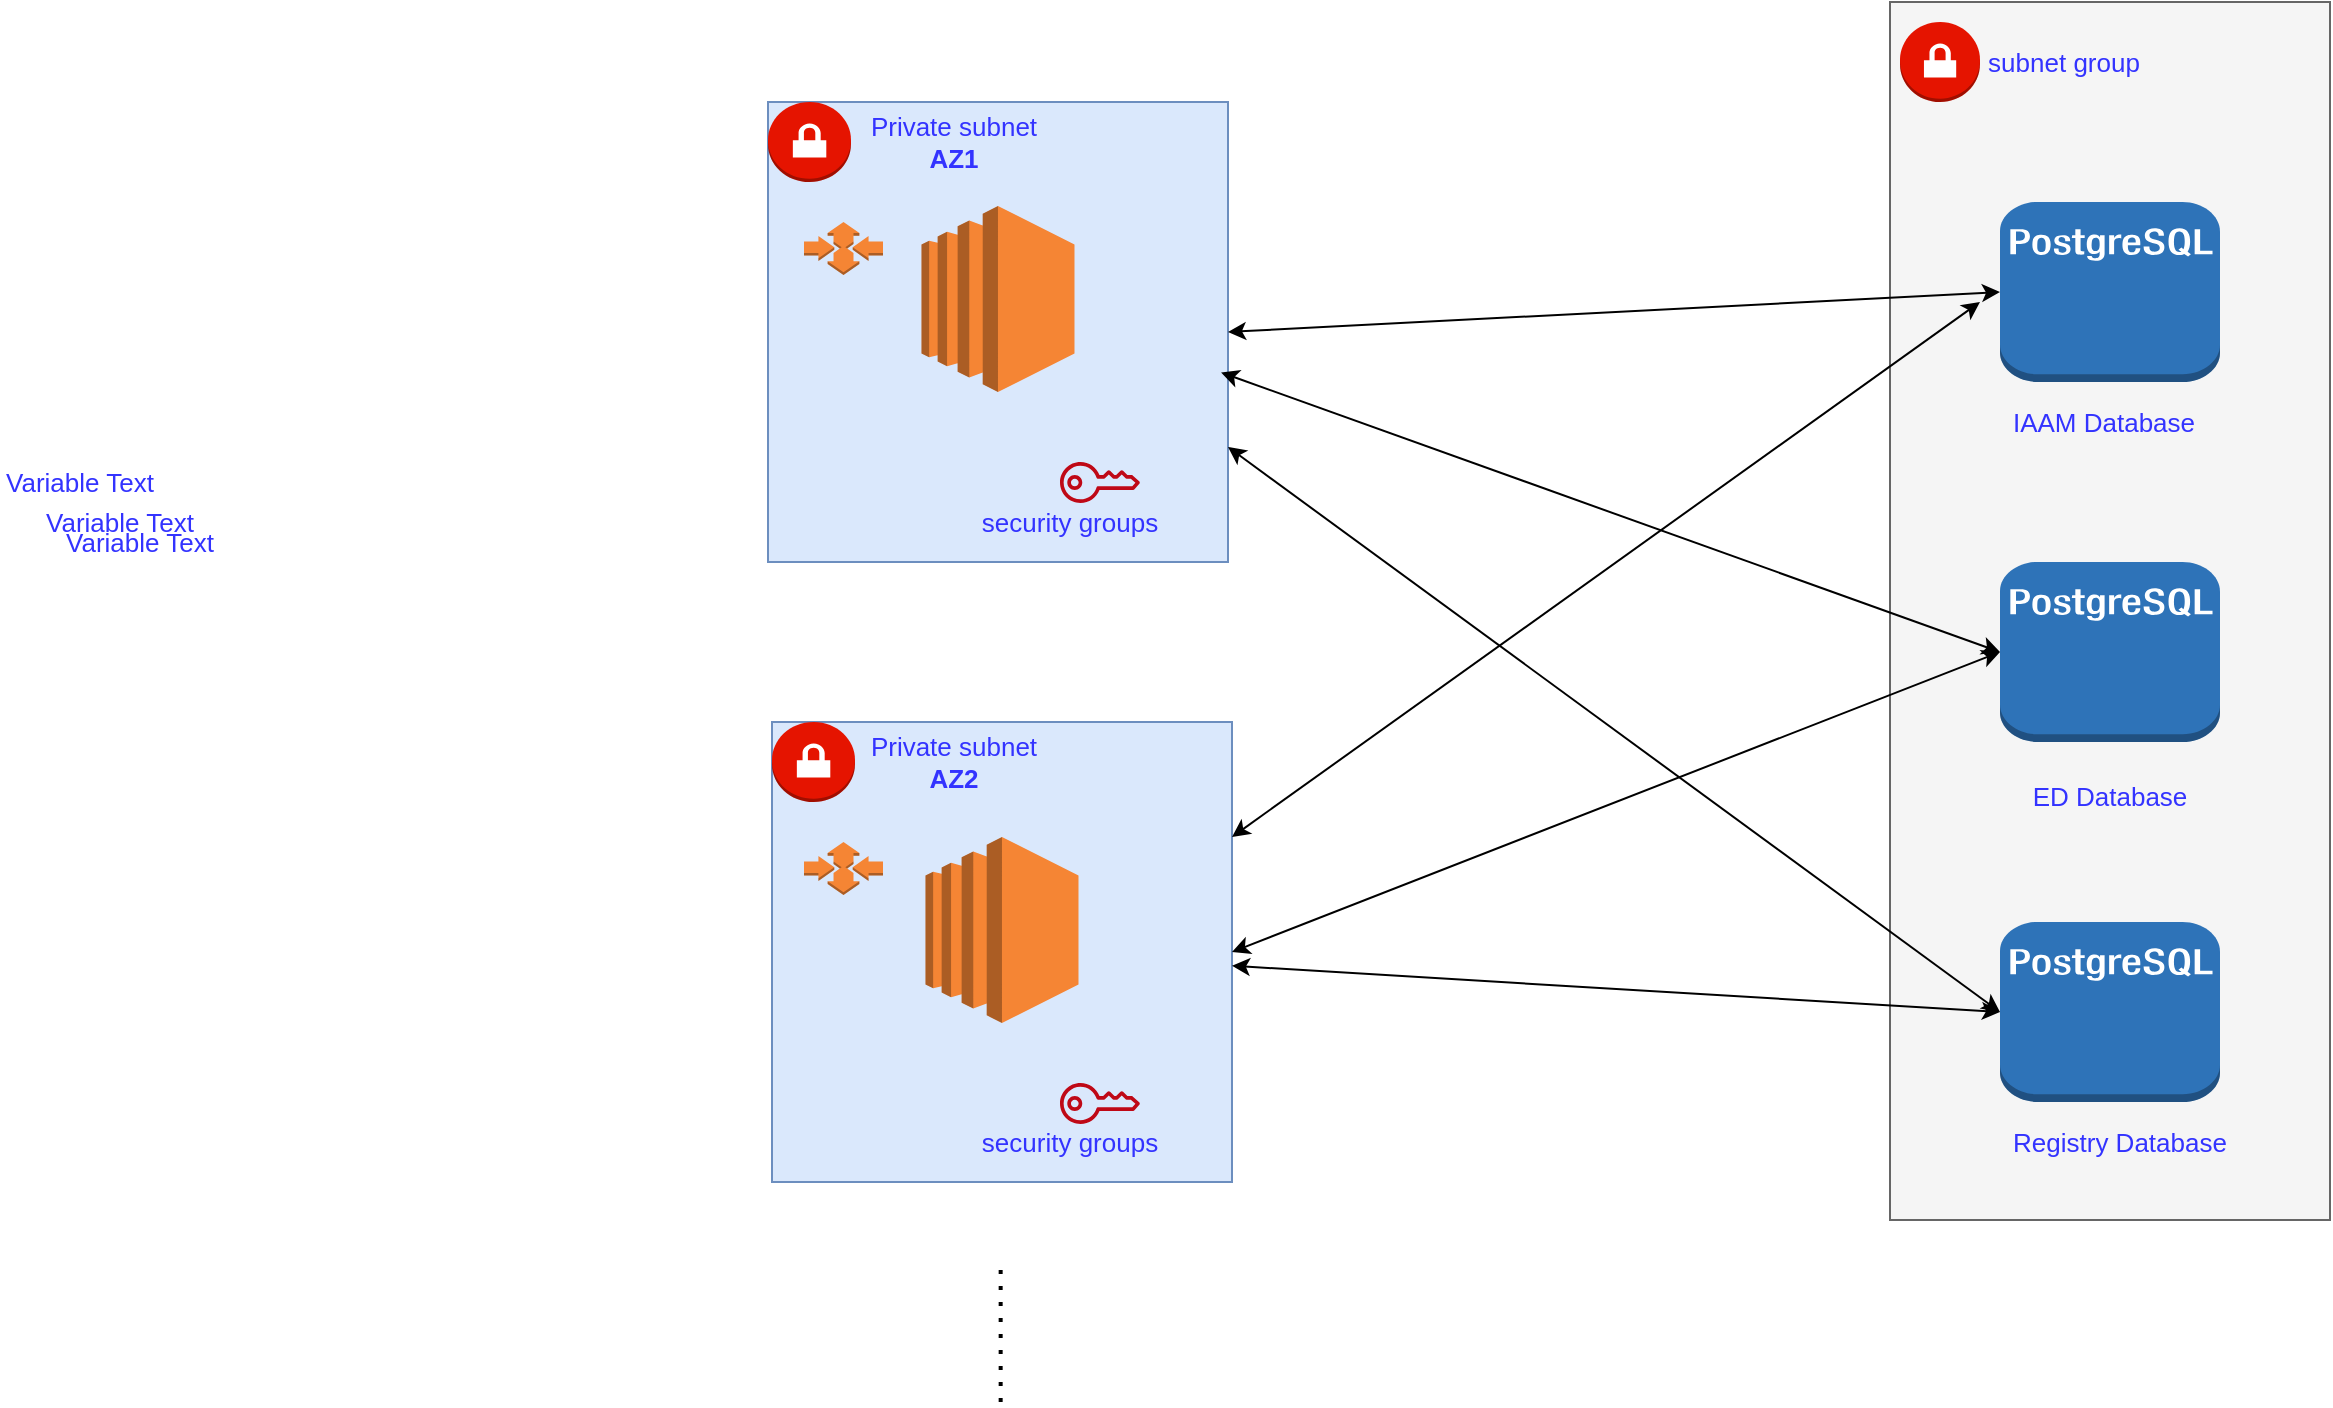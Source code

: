 <mxfile version="16.4.8" type="github">
  <diagram id="Vj-7gIYnh4FVoZP8OCP-" name="Page-1">
    <mxGraphModel dx="1388" dy="1099" grid="1" gridSize="10" guides="1" tooltips="1" connect="1" arrows="1" fold="1" page="1" pageScale="1" pageWidth="1400" pageHeight="850" math="0" shadow="0">
      <root>
        <mxCell id="0" />
        <mxCell id="1" parent="0" />
        <mxCell id="5kDCCWpD2KT_Ys93XdkI-5" value="s" style="rounded=0;whiteSpace=wrap;html=1;fillColor=#f5f5f5;strokeColor=#666666;fontColor=#333333;" vertex="1" parent="1">
          <mxGeometry x="1055" y="50" width="220" height="609" as="geometry" />
        </mxCell>
        <mxCell id="5kDCCWpD2KT_Ys93XdkI-2" value="" style="outlineConnect=0;dashed=0;verticalLabelPosition=bottom;verticalAlign=top;align=center;html=1;shape=mxgraph.aws3.postgre_sql_instance;fillColor=#2E73B8;gradientColor=none;" vertex="1" parent="1">
          <mxGeometry x="1110" y="150" width="110" height="90" as="geometry" />
        </mxCell>
        <mxCell id="5kDCCWpD2KT_Ys93XdkI-3" value="" style="outlineConnect=0;dashed=0;verticalLabelPosition=bottom;verticalAlign=top;align=center;html=1;shape=mxgraph.aws3.postgre_sql_instance;fillColor=#2E73B8;gradientColor=none;" vertex="1" parent="1">
          <mxGeometry x="1110" y="330" width="110" height="90" as="geometry" />
        </mxCell>
        <mxCell id="5kDCCWpD2KT_Ys93XdkI-4" value="" style="outlineConnect=0;dashed=0;verticalLabelPosition=bottom;verticalAlign=top;align=center;html=1;shape=mxgraph.aws3.postgre_sql_instance;fillColor=#2E73B8;gradientColor=none;" vertex="1" parent="1">
          <mxGeometry x="1110" y="510" width="110" height="90" as="geometry" />
        </mxCell>
        <mxCell id="5kDCCWpD2KT_Ys93XdkI-6" value="" style="outlineConnect=0;dashed=0;verticalLabelPosition=bottom;verticalAlign=top;align=center;html=1;shape=mxgraph.aws3.vpn_gateway;fillColor=#e51400;fontColor=#ffffff;strokeColor=#B20000;" vertex="1" parent="1">
          <mxGeometry x="1060" y="60" width="40" height="40" as="geometry" />
        </mxCell>
        <UserObject label="subnet group" placeholders="1" name="Variable" id="5kDCCWpD2KT_Ys93XdkI-9">
          <mxCell style="text;html=1;strokeColor=none;fillColor=none;align=center;verticalAlign=middle;whiteSpace=wrap;overflow=hidden;fontSize=13;fontColor=#3333FF;" vertex="1" parent="1">
            <mxGeometry x="1102" y="70" width="80" height="20" as="geometry" />
          </mxCell>
        </UserObject>
        <UserObject label="IAAM Database" placeholders="1" name="Variable" id="5kDCCWpD2KT_Ys93XdkI-11">
          <mxCell style="text;html=1;strokeColor=none;fillColor=none;align=center;verticalAlign=middle;whiteSpace=wrap;overflow=hidden;fontSize=13;fontColor=#3333FF;" vertex="1" parent="1">
            <mxGeometry x="1102" y="250" width="120" height="20" as="geometry" />
          </mxCell>
        </UserObject>
        <UserObject label="ED Database" placeholders="1" name="Variable" id="5kDCCWpD2KT_Ys93XdkI-12">
          <mxCell style="text;html=1;strokeColor=none;fillColor=none;align=center;verticalAlign=middle;whiteSpace=wrap;overflow=hidden;fontSize=13;fontColor=#3333FF;" vertex="1" parent="1">
            <mxGeometry x="1105" y="437" width="120" height="20" as="geometry" />
          </mxCell>
        </UserObject>
        <UserObject label="Registry Database" placeholders="1" name="Variable" id="5kDCCWpD2KT_Ys93XdkI-13">
          <mxCell style="text;html=1;strokeColor=none;fillColor=none;align=center;verticalAlign=middle;whiteSpace=wrap;overflow=hidden;fontSize=13;fontColor=#3333FF;" vertex="1" parent="1">
            <mxGeometry x="1110" y="610" width="120" height="20" as="geometry" />
          </mxCell>
        </UserObject>
        <mxCell id="5kDCCWpD2KT_Ys93XdkI-14" value="" style="whiteSpace=wrap;html=1;aspect=fixed;fontSize=13;fillColor=#dae8fc;strokeColor=#6c8ebf;" vertex="1" parent="1">
          <mxGeometry x="494" y="100" width="230" height="230" as="geometry" />
        </mxCell>
        <mxCell id="5kDCCWpD2KT_Ys93XdkI-15" value="" style="whiteSpace=wrap;html=1;aspect=fixed;fontSize=13;fillColor=#dae8fc;strokeColor=#6c8ebf;" vertex="1" parent="1">
          <mxGeometry x="496" y="410" width="230" height="230" as="geometry" />
        </mxCell>
        <mxCell id="5kDCCWpD2KT_Ys93XdkI-16" value="" style="endArrow=none;dashed=1;html=1;dashPattern=1 3;strokeWidth=2;rounded=0;fontSize=13;fontColor=#3333FF;" edge="1" parent="1">
          <mxGeometry width="50" height="50" relative="1" as="geometry">
            <mxPoint x="610.33" y="750" as="sourcePoint" />
            <mxPoint x="610.33" y="680" as="targetPoint" />
          </mxGeometry>
        </mxCell>
        <mxCell id="5kDCCWpD2KT_Ys93XdkI-24" value="" style="endArrow=classic;startArrow=classic;html=1;rounded=0;fontSize=13;fontColor=#3333FF;exitX=1;exitY=0.5;exitDx=0;exitDy=0;entryX=0;entryY=0.5;entryDx=0;entryDy=0;entryPerimeter=0;" edge="1" parent="1" source="5kDCCWpD2KT_Ys93XdkI-14" target="5kDCCWpD2KT_Ys93XdkI-2">
          <mxGeometry width="50" height="50" relative="1" as="geometry">
            <mxPoint x="930" y="240" as="sourcePoint" />
            <mxPoint x="980" y="190" as="targetPoint" />
          </mxGeometry>
        </mxCell>
        <mxCell id="5kDCCWpD2KT_Ys93XdkI-25" value="" style="endArrow=classic;startArrow=classic;html=1;rounded=0;fontSize=13;fontColor=#3333FF;entryX=0;entryY=0.5;entryDx=0;entryDy=0;entryPerimeter=0;exitX=0.985;exitY=0.588;exitDx=0;exitDy=0;exitPerimeter=0;" edge="1" parent="1" source="5kDCCWpD2KT_Ys93XdkI-14" target="5kDCCWpD2KT_Ys93XdkI-3">
          <mxGeometry width="50" height="50" relative="1" as="geometry">
            <mxPoint x="880" y="230" as="sourcePoint" />
            <mxPoint x="740" y="390" as="targetPoint" />
          </mxGeometry>
        </mxCell>
        <mxCell id="5kDCCWpD2KT_Ys93XdkI-26" value="" style="endArrow=classic;startArrow=classic;html=1;rounded=0;fontSize=13;fontColor=#3333FF;entryX=0;entryY=0.5;entryDx=0;entryDy=0;entryPerimeter=0;exitX=1;exitY=0.75;exitDx=0;exitDy=0;" edge="1" parent="1" source="5kDCCWpD2KT_Ys93XdkI-14" target="5kDCCWpD2KT_Ys93XdkI-4">
          <mxGeometry width="50" height="50" relative="1" as="geometry">
            <mxPoint x="690" y="440" as="sourcePoint" />
            <mxPoint x="740" y="390" as="targetPoint" />
          </mxGeometry>
        </mxCell>
        <mxCell id="5kDCCWpD2KT_Ys93XdkI-27" value="" style="endArrow=classic;startArrow=classic;html=1;rounded=0;fontSize=13;fontColor=#3333FF;exitX=1;exitY=0.25;exitDx=0;exitDy=0;" edge="1" parent="1" source="5kDCCWpD2KT_Ys93XdkI-15">
          <mxGeometry width="50" height="50" relative="1" as="geometry">
            <mxPoint x="690" y="440" as="sourcePoint" />
            <mxPoint x="1100" y="200" as="targetPoint" />
          </mxGeometry>
        </mxCell>
        <mxCell id="5kDCCWpD2KT_Ys93XdkI-28" value="" style="endArrow=classic;startArrow=classic;html=1;rounded=0;fontSize=13;fontColor=#3333FF;exitX=1;exitY=0.5;exitDx=0;exitDy=0;entryX=0;entryY=0.5;entryDx=0;entryDy=0;entryPerimeter=0;" edge="1" parent="1" source="5kDCCWpD2KT_Ys93XdkI-15" target="5kDCCWpD2KT_Ys93XdkI-3">
          <mxGeometry width="50" height="50" relative="1" as="geometry">
            <mxPoint x="890" y="477.5" as="sourcePoint" />
            <mxPoint x="1110" y="210" as="targetPoint" />
          </mxGeometry>
        </mxCell>
        <mxCell id="5kDCCWpD2KT_Ys93XdkI-29" value="" style="endArrow=classic;startArrow=classic;html=1;rounded=0;fontSize=13;fontColor=#3333FF;entryX=0;entryY=0.5;entryDx=0;entryDy=0;entryPerimeter=0;" edge="1" parent="1" source="5kDCCWpD2KT_Ys93XdkI-15" target="5kDCCWpD2KT_Ys93XdkI-4">
          <mxGeometry width="50" height="50" relative="1" as="geometry">
            <mxPoint x="890" y="535" as="sourcePoint" />
            <mxPoint x="1120" y="385" as="targetPoint" />
          </mxGeometry>
        </mxCell>
        <mxCell id="5kDCCWpD2KT_Ys93XdkI-30" value="" style="outlineConnect=0;dashed=0;verticalLabelPosition=bottom;verticalAlign=top;align=center;html=1;shape=mxgraph.aws3.ec2;fillColor=#F58534;gradientColor=none;fontSize=13;fontColor=#3333FF;" vertex="1" parent="1">
          <mxGeometry x="570.75" y="152" width="76.5" height="93" as="geometry" />
        </mxCell>
        <mxCell id="5kDCCWpD2KT_Ys93XdkI-31" value="" style="outlineConnect=0;dashed=0;verticalLabelPosition=bottom;verticalAlign=top;align=center;html=1;shape=mxgraph.aws3.ec2;fillColor=#F58534;gradientColor=none;fontSize=13;fontColor=#3333FF;" vertex="1" parent="1">
          <mxGeometry x="572.75" y="467.5" width="76.5" height="93" as="geometry" />
        </mxCell>
        <mxCell id="5kDCCWpD2KT_Ys93XdkI-32" value="" style="outlineConnect=0;dashed=0;verticalLabelPosition=bottom;verticalAlign=top;align=center;html=1;shape=mxgraph.aws3.auto_scaling;fillColor=#F58534;gradientColor=none;fontSize=13;fontColor=#3333FF;" vertex="1" parent="1">
          <mxGeometry x="512" y="160" width="39.5" height="26.5" as="geometry" />
        </mxCell>
        <mxCell id="5kDCCWpD2KT_Ys93XdkI-33" value="" style="outlineConnect=0;dashed=0;verticalLabelPosition=bottom;verticalAlign=top;align=center;html=1;shape=mxgraph.aws3.auto_scaling;fillColor=#F58534;gradientColor=none;fontSize=13;fontColor=#3333FF;" vertex="1" parent="1">
          <mxGeometry x="512" y="470" width="39.5" height="26.5" as="geometry" />
        </mxCell>
        <mxCell id="5kDCCWpD2KT_Ys93XdkI-34" value="" style="outlineConnect=0;dashed=0;verticalLabelPosition=bottom;verticalAlign=top;align=center;html=1;shape=mxgraph.aws3.vpn_gateway;fillColor=#e51400;fontSize=13;fontColor=#ffffff;strokeColor=#B20000;" vertex="1" parent="1">
          <mxGeometry x="494" y="100" width="41.5" height="40" as="geometry" />
        </mxCell>
        <mxCell id="5kDCCWpD2KT_Ys93XdkI-35" value="" style="outlineConnect=0;dashed=0;verticalLabelPosition=bottom;verticalAlign=top;align=center;html=1;shape=mxgraph.aws3.vpn_gateway;fillColor=#e51400;fontSize=13;fontColor=#ffffff;strokeColor=#B20000;" vertex="1" parent="1">
          <mxGeometry x="496" y="410" width="41.5" height="40" as="geometry" />
        </mxCell>
        <UserObject label="%name% Text" placeholders="1" name="Variable" id="5kDCCWpD2KT_Ys93XdkI-36">
          <mxCell style="text;html=1;strokeColor=none;fillColor=none;align=center;verticalAlign=middle;whiteSpace=wrap;overflow=hidden;fontSize=13;fontColor=#3333FF;" vertex="1" parent="1">
            <mxGeometry x="110" y="280" width="80" height="20" as="geometry" />
          </mxCell>
        </UserObject>
        <UserObject label="security groups" placeholders="1" name="Variable" id="5kDCCWpD2KT_Ys93XdkI-37">
          <mxCell style="text;html=1;strokeColor=none;fillColor=none;align=center;verticalAlign=middle;whiteSpace=wrap;overflow=hidden;fontSize=13;fontColor=#3333FF;" vertex="1" parent="1">
            <mxGeometry x="590" y="299.51" width="110" height="20" as="geometry" />
          </mxCell>
        </UserObject>
        <UserObject label="%name% Text" placeholders="1" name="Variable" id="5kDCCWpD2KT_Ys93XdkI-38">
          <mxCell style="text;html=1;strokeColor=none;fillColor=none;align=center;verticalAlign=middle;whiteSpace=wrap;overflow=hidden;fontSize=13;fontColor=#3333FF;" vertex="1" parent="1">
            <mxGeometry x="130" y="300" width="80" height="20" as="geometry" />
          </mxCell>
        </UserObject>
        <UserObject label="%name% Text" placeholders="1" name="Variable" id="5kDCCWpD2KT_Ys93XdkI-39">
          <mxCell style="text;html=1;strokeColor=none;fillColor=none;align=center;verticalAlign=middle;whiteSpace=wrap;overflow=hidden;fontSize=13;fontColor=#3333FF;" vertex="1" parent="1">
            <mxGeometry x="140" y="310" width="80" height="20" as="geometry" />
          </mxCell>
        </UserObject>
        <UserObject label="Private subnet&lt;br&gt;&lt;b&gt;AZ1&lt;/b&gt;" placeholders="1" name="Variable" id="5kDCCWpD2KT_Ys93XdkI-40">
          <mxCell style="text;html=1;strokeColor=none;fillColor=none;align=center;verticalAlign=middle;whiteSpace=wrap;overflow=hidden;fontSize=13;fontColor=#3333FF;" vertex="1" parent="1">
            <mxGeometry x="527.25" y="100" width="120" height="40" as="geometry" />
          </mxCell>
        </UserObject>
        <UserObject label="Private subnet&lt;br&gt;&lt;b&gt;AZ2&lt;/b&gt;" placeholders="1" name="Variable" id="5kDCCWpD2KT_Ys93XdkI-41">
          <mxCell style="text;html=1;strokeColor=none;fillColor=none;align=center;verticalAlign=middle;whiteSpace=wrap;overflow=hidden;fontSize=13;fontColor=#3333FF;" vertex="1" parent="1">
            <mxGeometry x="527.25" y="410" width="120" height="40" as="geometry" />
          </mxCell>
        </UserObject>
        <mxCell id="5kDCCWpD2KT_Ys93XdkI-42" value="" style="sketch=0;outlineConnect=0;fontColor=#232F3E;gradientColor=none;fillColor=#BF0816;strokeColor=none;dashed=0;verticalLabelPosition=bottom;verticalAlign=top;align=center;html=1;fontSize=12;fontStyle=0;aspect=fixed;pointerEvents=1;shape=mxgraph.aws4.addon;" vertex="1" parent="1">
          <mxGeometry x="640" y="280" width="40" height="20.51" as="geometry" />
        </mxCell>
        <mxCell id="5kDCCWpD2KT_Ys93XdkI-43" value="" style="sketch=0;outlineConnect=0;fontColor=#232F3E;gradientColor=none;fillColor=#BF0816;strokeColor=none;dashed=0;verticalLabelPosition=bottom;verticalAlign=top;align=center;html=1;fontSize=12;fontStyle=0;aspect=fixed;pointerEvents=1;shape=mxgraph.aws4.addon;" vertex="1" parent="1">
          <mxGeometry x="640" y="590.49" width="40" height="20.51" as="geometry" />
        </mxCell>
        <UserObject label="security groups" placeholders="1" name="Variable" id="5kDCCWpD2KT_Ys93XdkI-44">
          <mxCell style="text;html=1;strokeColor=none;fillColor=none;align=center;verticalAlign=middle;whiteSpace=wrap;overflow=hidden;fontSize=13;fontColor=#3333FF;" vertex="1" parent="1">
            <mxGeometry x="590" y="610" width="110" height="20" as="geometry" />
          </mxCell>
        </UserObject>
      </root>
    </mxGraphModel>
  </diagram>
</mxfile>
